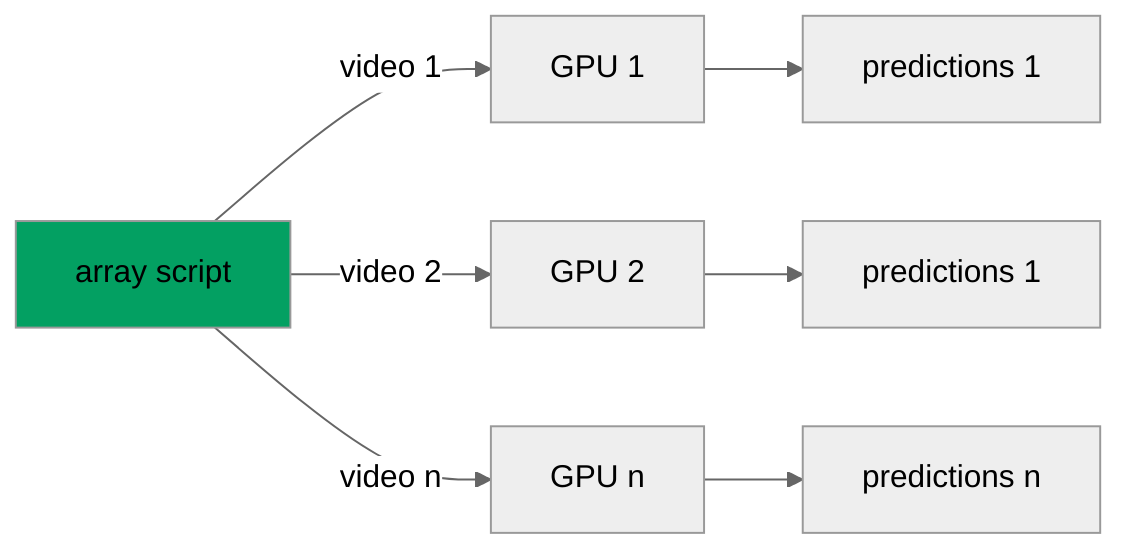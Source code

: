 %%{init: {"theme": "neutral", "fontFamily": "arial", "curve": "linear"} }%%

flowchart LR
    classDef emphasis fill:#03A062;

    script["array script"] -->|"video 1"| GPU1["GPU 1"] --> model1["predictions 1"]
    script -->|"video 2"| GPU2GPU1["GPU 2"] --> model2["predictions 1"]
    script -->|"video n"| GPU3GPU1["GPU n"] --> model3["predictions n"]

    class script emphasis